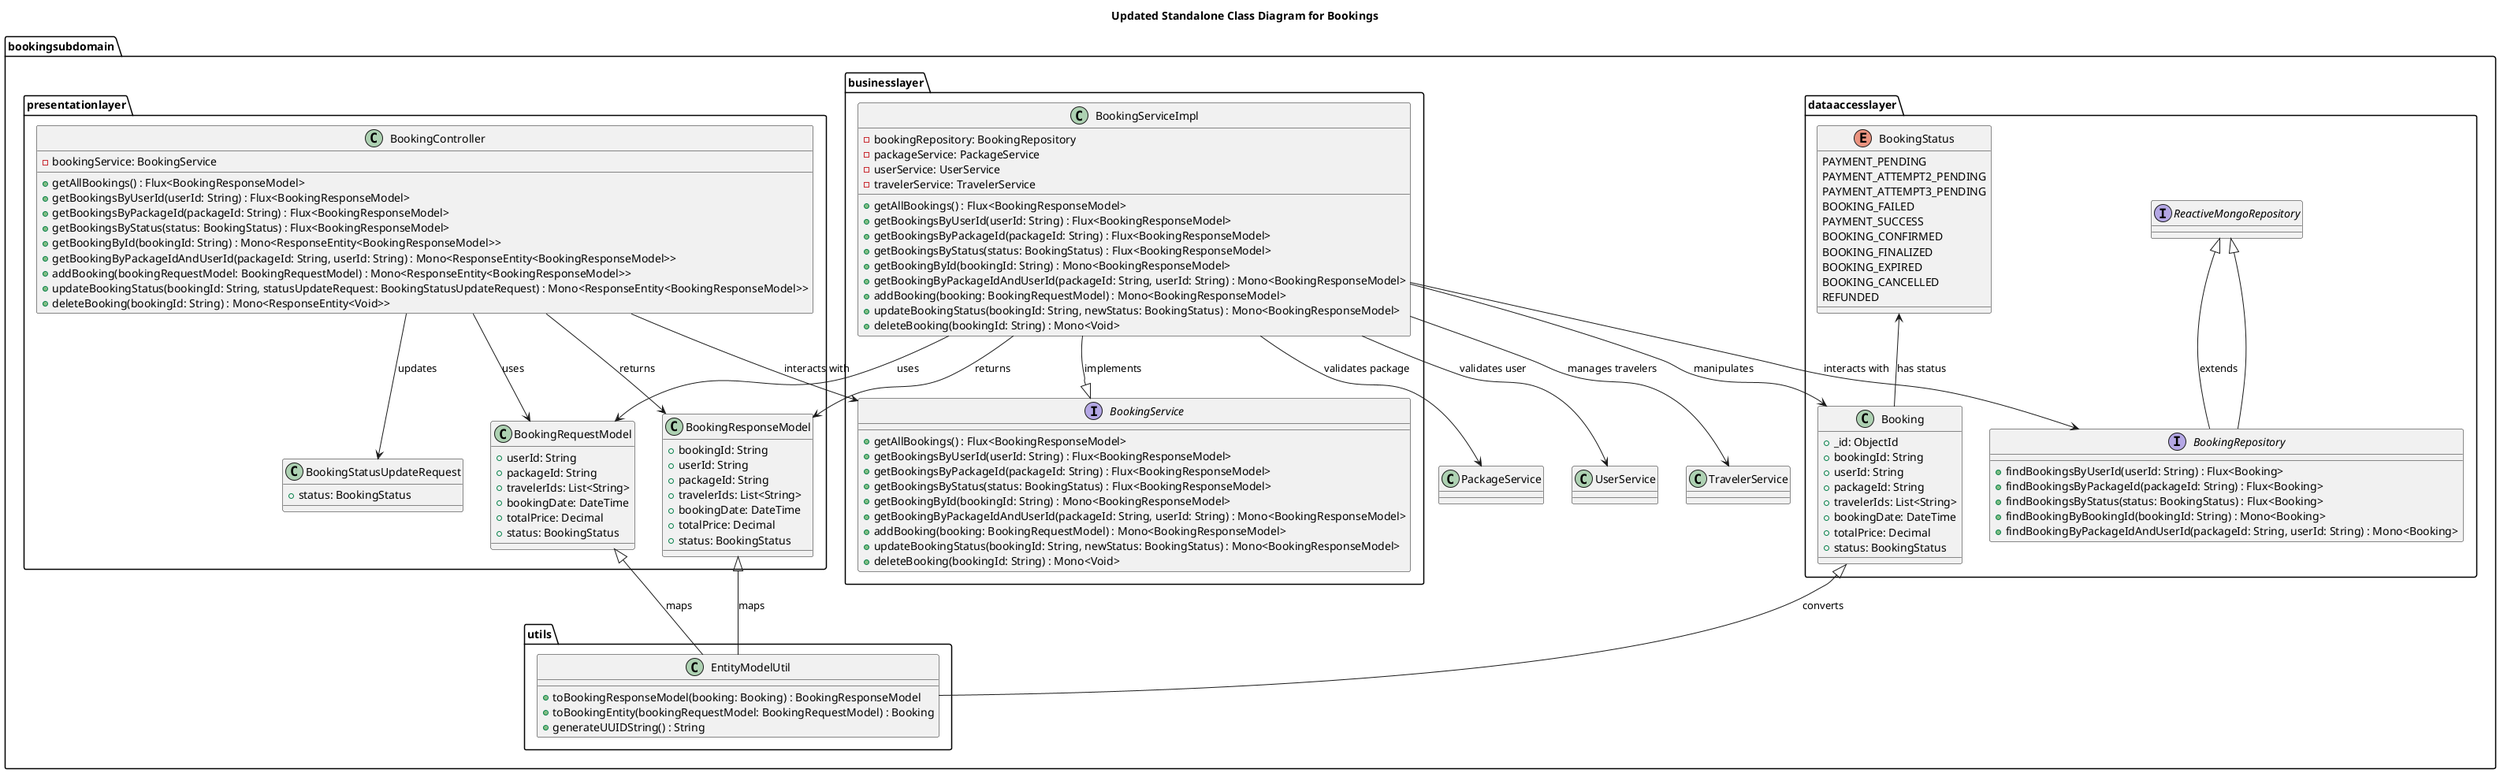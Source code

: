 @startuml
title Updated Standalone Class Diagram for Bookings

package "bookingsubdomain" {

    package "businesslayer" {
        interface BookingService {
            + getAllBookings() : Flux<BookingResponseModel>
            + getBookingsByUserId(userId: String) : Flux<BookingResponseModel>
            + getBookingsByPackageId(packageId: String) : Flux<BookingResponseModel>
            + getBookingsByStatus(status: BookingStatus) : Flux<BookingResponseModel>
            + getBookingById(bookingId: String) : Mono<BookingResponseModel>
            + getBookingByPackageIdAndUserId(packageId: String, userId: String) : Mono<BookingResponseModel>
            + addBooking(booking: BookingRequestModel) : Mono<BookingResponseModel>
            + updateBookingStatus(bookingId: String, newStatus: BookingStatus) : Mono<BookingResponseModel>
            + deleteBooking(bookingId: String) : Mono<Void>
        }

        class BookingServiceImpl {
            - bookingRepository: BookingRepository
            - packageService: PackageService
            - userService: UserService
            - travelerService: TravelerService
            + getAllBookings() : Flux<BookingResponseModel>
            + getBookingsByUserId(userId: String) : Flux<BookingResponseModel>
            + getBookingsByPackageId(packageId: String) : Flux<BookingResponseModel>
            + getBookingsByStatus(status: BookingStatus) : Flux<BookingResponseModel>
            + getBookingById(bookingId: String) : Mono<BookingResponseModel>
            + getBookingByPackageIdAndUserId(packageId: String, userId: String) : Mono<BookingResponseModel>
            + addBooking(booking: BookingRequestModel) : Mono<BookingResponseModel>
            + updateBookingStatus(bookingId: String, newStatus: BookingStatus) : Mono<BookingResponseModel>
            + deleteBooking(bookingId: String) : Mono<Void>
        }
    }

    package "dataaccesslayer" {
        class Booking {
            + _id: ObjectId
            + bookingId: String
            + userId: String
            + packageId: String
            + travelerIds: List<String>
            + bookingDate: DateTime
            + totalPrice: Decimal
            + status: BookingStatus
        }

        interface BookingRepository extends ReactiveMongoRepository {
            + findBookingsByUserId(userId: String) : Flux<Booking>
            + findBookingsByPackageId(packageId: String) : Flux<Booking>
            + findBookingsByStatus(status: BookingStatus) : Flux<Booking>
            + findBookingByBookingId(bookingId: String) : Mono<Booking>
            + findBookingByPackageIdAndUserId(packageId: String, userId: String) : Mono<Booking>
        }

        enum BookingStatus {
            PAYMENT_PENDING
            PAYMENT_ATTEMPT2_PENDING
            PAYMENT_ATTEMPT3_PENDING
            BOOKING_FAILED
            PAYMENT_SUCCESS
            BOOKING_CONFIRMED
            BOOKING_FINALIZED
            BOOKING_EXPIRED
            BOOKING_CANCELLED
            REFUNDED
        }
    }

    package "presentationlayer" {
        class BookingRequestModel {
            + userId: String
            + packageId: String
            + travelerIds: List<String>
            + bookingDate: DateTime
            + totalPrice: Decimal
            + status: BookingStatus
        }

        class BookingResponseModel {
            + bookingId: String
            + userId: String
            + packageId: String
            + travelerIds: List<String>
            + bookingDate: DateTime
            + totalPrice: Decimal
            + status: BookingStatus
        }

        class BookingStatusUpdateRequest {
            + status: BookingStatus
        }

        class BookingController {
            - bookingService: BookingService
            + getAllBookings() : Flux<BookingResponseModel>
            + getBookingsByUserId(userId: String) : Flux<BookingResponseModel>
            + getBookingsByPackageId(packageId: String) : Flux<BookingResponseModel>
            + getBookingsByStatus(status: BookingStatus) : Flux<BookingResponseModel>
            + getBookingById(bookingId: String) : Mono<ResponseEntity<BookingResponseModel>>
            + getBookingByPackageIdAndUserId(packageId: String, userId: String) : Mono<ResponseEntity<BookingResponseModel>>
            + addBooking(bookingRequestModel: BookingRequestModel) : Mono<ResponseEntity<BookingResponseModel>>
            + updateBookingStatus(bookingId: String, statusUpdateRequest: BookingStatusUpdateRequest) : Mono<ResponseEntity<BookingResponseModel>>
            + deleteBooking(bookingId: String) : Mono<ResponseEntity<Void>>
        }
    }

    package "utils" {
        class EntityModelUtil {
            + toBookingResponseModel(booking: Booking) : BookingResponseModel
            + toBookingEntity(bookingRequestModel: BookingRequestModel) : Booking
            + generateUUIDString() : String
        }
    }

    BookingServiceImpl -down-|> BookingService : implements
    BookingServiceImpl -down-> BookingRepository : interacts with
    BookingServiceImpl -down-> PackageService : validates package
    BookingServiceImpl -down-> UserService : validates user
    BookingServiceImpl -down-> TravelerService : manages travelers

    BookingController -down-> BookingService : interacts with
    BookingController -down-> BookingRequestModel : uses
    BookingController -down-> BookingResponseModel : returns
    BookingController -down-> BookingStatusUpdateRequest : updates

    BookingServiceImpl -down-> Booking : manipulates
    BookingServiceImpl -down-> BookingRequestModel : uses
    BookingServiceImpl -down-> BookingResponseModel : returns

    BookingRepository -up-|> ReactiveMongoRepository : extends

    EntityModelUtil -up-^ Booking : converts
    EntityModelUtil -up-^ BookingRequestModel : maps
    EntityModelUtil -up-^ BookingResponseModel : maps

    Booking -up-> BookingStatus : has status

}
@enduml
